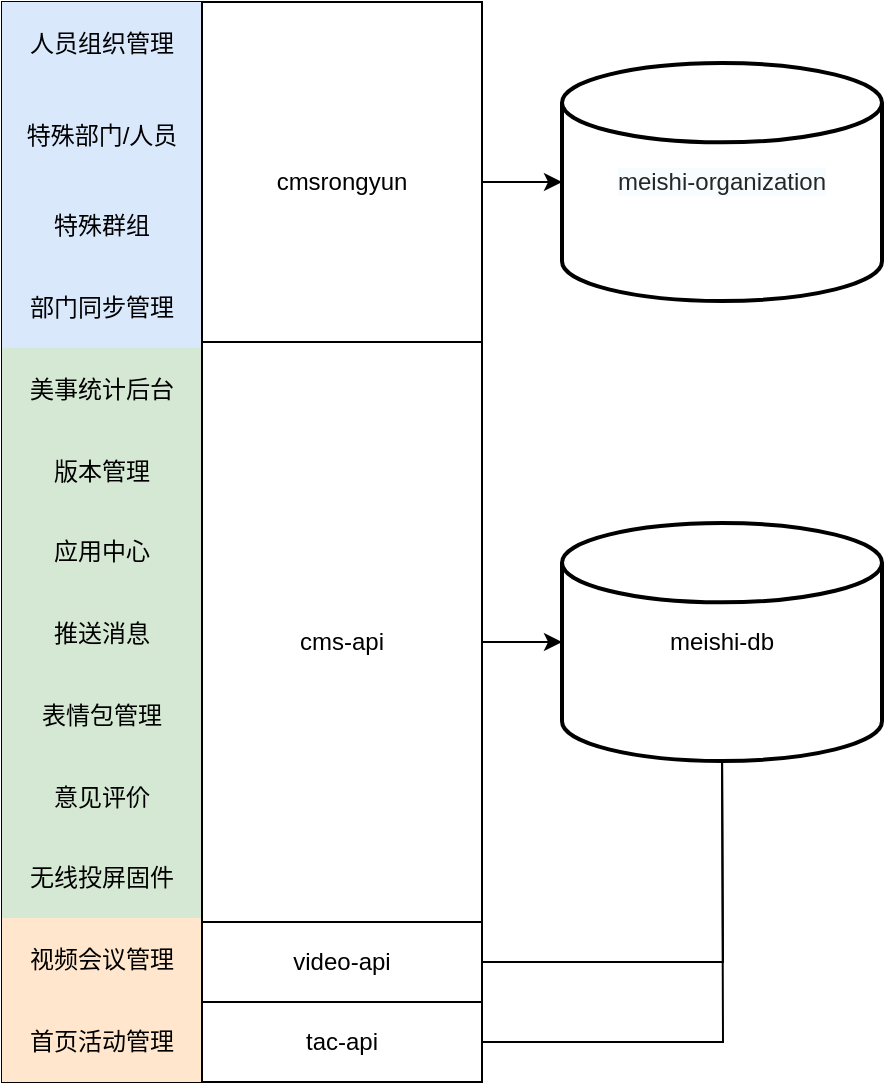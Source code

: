 <mxfile version="14.1.8" type="github">
  <diagram id="kmbewxWfFErhUaEFidWY" name="第 1 页">
    <mxGraphModel dx="1038" dy="548" grid="1" gridSize="10" guides="1" tooltips="1" connect="1" arrows="1" fold="1" page="1" pageScale="1" pageWidth="827" pageHeight="1169" math="0" shadow="0">
      <root>
        <mxCell id="0" />
        <mxCell id="1" parent="0" />
        <mxCell id="lq-rZMdZzkP-MELuQwHF-2" value="" style="shape=table;html=1;whiteSpace=wrap;startSize=0;container=1;collapsible=0;childLayout=tableLayout;" parent="1" vertex="1">
          <mxGeometry x="110" y="140" width="100" height="540" as="geometry" />
        </mxCell>
        <mxCell id="lq-rZMdZzkP-MELuQwHF-18" style="shape=partialRectangle;html=1;whiteSpace=wrap;collapsible=0;dropTarget=0;pointerEvents=0;fillColor=none;top=0;left=0;bottom=0;right=0;points=[[0,0.5],[1,0.5]];portConstraint=eastwest;" parent="lq-rZMdZzkP-MELuQwHF-2" vertex="1">
          <mxGeometry width="100" height="41" as="geometry" />
        </mxCell>
        <mxCell id="lq-rZMdZzkP-MELuQwHF-19" value="人员组织管理" style="shape=partialRectangle;html=1;whiteSpace=wrap;connectable=0;fillColor=#dae8fc;top=0;left=0;bottom=0;right=0;overflow=hidden;strokeColor=#6c8ebf;" parent="lq-rZMdZzkP-MELuQwHF-18" vertex="1">
          <mxGeometry width="100" height="41" as="geometry" />
        </mxCell>
        <mxCell id="lq-rZMdZzkP-MELuQwHF-7" value="" style="shape=partialRectangle;html=1;whiteSpace=wrap;collapsible=0;dropTarget=0;pointerEvents=0;fillColor=none;top=0;left=0;bottom=0;right=0;points=[[0,0.5],[1,0.5]];portConstraint=eastwest;" parent="lq-rZMdZzkP-MELuQwHF-2" vertex="1">
          <mxGeometry y="41" width="100" height="51" as="geometry" />
        </mxCell>
        <mxCell id="lq-rZMdZzkP-MELuQwHF-8" value="特殊部门/人员" style="shape=partialRectangle;html=1;whiteSpace=wrap;connectable=0;fillColor=#dae8fc;top=0;left=0;bottom=0;right=0;overflow=hidden;strokeColor=#6c8ebf;" parent="lq-rZMdZzkP-MELuQwHF-7" vertex="1">
          <mxGeometry width="100" height="51" as="geometry" />
        </mxCell>
        <mxCell id="lq-rZMdZzkP-MELuQwHF-11" value="" style="shape=partialRectangle;html=1;whiteSpace=wrap;collapsible=0;dropTarget=0;pointerEvents=0;fillColor=none;top=0;left=0;bottom=0;right=0;points=[[0,0.5],[1,0.5]];portConstraint=eastwest;" parent="lq-rZMdZzkP-MELuQwHF-2" vertex="1">
          <mxGeometry y="92" width="100" height="40" as="geometry" />
        </mxCell>
        <mxCell id="lq-rZMdZzkP-MELuQwHF-12" value="特殊群组" style="shape=partialRectangle;html=1;whiteSpace=wrap;connectable=0;fillColor=#dae8fc;top=0;left=0;bottom=0;right=0;overflow=hidden;strokeColor=#6c8ebf;" parent="lq-rZMdZzkP-MELuQwHF-11" vertex="1">
          <mxGeometry width="100" height="40" as="geometry" />
        </mxCell>
        <mxCell id="lq-rZMdZzkP-MELuQwHF-28" style="shape=partialRectangle;html=1;whiteSpace=wrap;collapsible=0;dropTarget=0;pointerEvents=0;fillColor=#dae8fc;top=0;left=0;bottom=0;right=0;points=[[0,0.5],[1,0.5]];portConstraint=eastwest;strokeColor=#6c8ebf;" parent="lq-rZMdZzkP-MELuQwHF-2" vertex="1">
          <mxGeometry y="132" width="100" height="41" as="geometry" />
        </mxCell>
        <mxCell id="lq-rZMdZzkP-MELuQwHF-29" value="部门同步管理" style="shape=partialRectangle;html=1;whiteSpace=wrap;connectable=0;fillColor=none;top=0;left=0;bottom=0;right=0;overflow=hidden;" parent="lq-rZMdZzkP-MELuQwHF-28" vertex="1">
          <mxGeometry width="100" height="41" as="geometry" />
        </mxCell>
        <mxCell id="lq-rZMdZzkP-MELuQwHF-30" style="shape=partialRectangle;html=1;whiteSpace=wrap;collapsible=0;dropTarget=0;pointerEvents=0;fillColor=none;top=0;left=0;bottom=0;right=0;points=[[0,0.5],[1,0.5]];portConstraint=eastwest;" parent="lq-rZMdZzkP-MELuQwHF-2" vertex="1">
          <mxGeometry y="173" width="100" height="41" as="geometry" />
        </mxCell>
        <mxCell id="lq-rZMdZzkP-MELuQwHF-31" value="美事统计后台" style="shape=partialRectangle;html=1;whiteSpace=wrap;connectable=0;top=0;left=0;bottom=0;right=0;overflow=hidden;fillColor=#d5e8d4;strokeColor=#82b366;" parent="lq-rZMdZzkP-MELuQwHF-30" vertex="1">
          <mxGeometry width="100" height="41" as="geometry" />
        </mxCell>
        <mxCell id="lq-rZMdZzkP-MELuQwHF-26" style="shape=partialRectangle;html=1;whiteSpace=wrap;collapsible=0;dropTarget=0;pointerEvents=0;fillColor=none;top=0;left=0;bottom=0;right=0;points=[[0,0.5],[1,0.5]];portConstraint=eastwest;" parent="lq-rZMdZzkP-MELuQwHF-2" vertex="1">
          <mxGeometry y="214" width="100" height="41" as="geometry" />
        </mxCell>
        <mxCell id="lq-rZMdZzkP-MELuQwHF-27" value="版本管理" style="shape=partialRectangle;html=1;whiteSpace=wrap;connectable=0;fillColor=#d5e8d4;top=0;left=0;bottom=0;right=0;overflow=hidden;strokeColor=#82b366;" parent="lq-rZMdZzkP-MELuQwHF-26" vertex="1">
          <mxGeometry width="100" height="41" as="geometry" />
        </mxCell>
        <mxCell id="lq-rZMdZzkP-MELuQwHF-24" style="shape=partialRectangle;html=1;whiteSpace=wrap;collapsible=0;dropTarget=0;pointerEvents=0;fillColor=none;top=0;left=0;bottom=0;right=0;points=[[0,0.5],[1,0.5]];portConstraint=eastwest;" parent="lq-rZMdZzkP-MELuQwHF-2" vertex="1">
          <mxGeometry y="255" width="100" height="40" as="geometry" />
        </mxCell>
        <mxCell id="lq-rZMdZzkP-MELuQwHF-25" value="应用中心" style="shape=partialRectangle;html=1;whiteSpace=wrap;connectable=0;fillColor=#d5e8d4;top=0;left=0;bottom=0;right=0;overflow=hidden;strokeColor=#82b366;" parent="lq-rZMdZzkP-MELuQwHF-24" vertex="1">
          <mxGeometry width="100" height="40" as="geometry" />
        </mxCell>
        <mxCell id="lq-rZMdZzkP-MELuQwHF-22" style="shape=partialRectangle;html=1;whiteSpace=wrap;collapsible=0;dropTarget=0;pointerEvents=0;fillColor=none;top=0;left=0;bottom=0;right=0;points=[[0,0.5],[1,0.5]];portConstraint=eastwest;" parent="lq-rZMdZzkP-MELuQwHF-2" vertex="1">
          <mxGeometry y="295" width="100" height="41" as="geometry" />
        </mxCell>
        <mxCell id="lq-rZMdZzkP-MELuQwHF-23" value="推送消息" style="shape=partialRectangle;html=1;whiteSpace=wrap;connectable=0;fillColor=#d5e8d4;top=0;left=0;bottom=0;right=0;overflow=hidden;strokeColor=#82b366;" parent="lq-rZMdZzkP-MELuQwHF-22" vertex="1">
          <mxGeometry width="100" height="41" as="geometry" />
        </mxCell>
        <mxCell id="lq-rZMdZzkP-MELuQwHF-34" style="shape=partialRectangle;html=1;whiteSpace=wrap;collapsible=0;dropTarget=0;pointerEvents=0;fillColor=none;top=0;left=0;bottom=0;right=0;points=[[0,0.5],[1,0.5]];portConstraint=eastwest;" parent="lq-rZMdZzkP-MELuQwHF-2" vertex="1">
          <mxGeometry y="336" width="100" height="41" as="geometry" />
        </mxCell>
        <mxCell id="lq-rZMdZzkP-MELuQwHF-35" value="表情包管理" style="shape=partialRectangle;html=1;whiteSpace=wrap;connectable=0;fillColor=#d5e8d4;top=0;left=0;bottom=0;right=0;overflow=hidden;strokeColor=#82b366;" parent="lq-rZMdZzkP-MELuQwHF-34" vertex="1">
          <mxGeometry width="100" height="41" as="geometry" />
        </mxCell>
        <mxCell id="lq-rZMdZzkP-MELuQwHF-32" style="shape=partialRectangle;html=1;whiteSpace=wrap;collapsible=0;dropTarget=0;pointerEvents=0;fillColor=none;top=0;left=0;bottom=0;right=0;points=[[0,0.5],[1,0.5]];portConstraint=eastwest;" parent="lq-rZMdZzkP-MELuQwHF-2" vertex="1">
          <mxGeometry y="377" width="100" height="41" as="geometry" />
        </mxCell>
        <mxCell id="lq-rZMdZzkP-MELuQwHF-33" value="意见评价" style="shape=partialRectangle;html=1;whiteSpace=wrap;connectable=0;fillColor=#d5e8d4;top=0;left=0;bottom=0;right=0;overflow=hidden;strokeColor=#82b366;" parent="lq-rZMdZzkP-MELuQwHF-32" vertex="1">
          <mxGeometry width="100" height="41" as="geometry" />
        </mxCell>
        <mxCell id="lq-rZMdZzkP-MELuQwHF-36" style="shape=partialRectangle;html=1;whiteSpace=wrap;collapsible=0;dropTarget=0;pointerEvents=0;fillColor=none;top=0;left=0;bottom=0;right=0;points=[[0,0.5],[1,0.5]];portConstraint=eastwest;" parent="lq-rZMdZzkP-MELuQwHF-2" vertex="1">
          <mxGeometry y="418" width="100" height="40" as="geometry" />
        </mxCell>
        <mxCell id="lq-rZMdZzkP-MELuQwHF-37" value="无线投屏固件" style="shape=partialRectangle;html=1;whiteSpace=wrap;connectable=0;fillColor=#d5e8d4;top=0;left=0;bottom=0;right=0;overflow=hidden;strokeColor=#82b366;" parent="lq-rZMdZzkP-MELuQwHF-36" vertex="1">
          <mxGeometry width="100" height="40" as="geometry" />
        </mxCell>
        <mxCell id="lq-rZMdZzkP-MELuQwHF-38" style="shape=partialRectangle;html=1;whiteSpace=wrap;collapsible=0;dropTarget=0;pointerEvents=0;fillColor=none;top=0;left=0;bottom=0;right=0;points=[[0,0.5],[1,0.5]];portConstraint=eastwest;" parent="lq-rZMdZzkP-MELuQwHF-2" vertex="1">
          <mxGeometry y="458" width="100" height="41" as="geometry" />
        </mxCell>
        <mxCell id="lq-rZMdZzkP-MELuQwHF-39" value="视频会议管理" style="shape=partialRectangle;html=1;whiteSpace=wrap;connectable=0;fillColor=#ffe6cc;top=0;left=0;bottom=0;right=0;overflow=hidden;strokeColor=#d79b00;" parent="lq-rZMdZzkP-MELuQwHF-38" vertex="1">
          <mxGeometry width="100" height="41" as="geometry" />
        </mxCell>
        <mxCell id="lq-rZMdZzkP-MELuQwHF-40" style="shape=partialRectangle;html=1;whiteSpace=wrap;collapsible=0;dropTarget=0;pointerEvents=0;fillColor=none;top=0;left=0;bottom=0;right=0;points=[[0,0.5],[1,0.5]];portConstraint=eastwest;" parent="lq-rZMdZzkP-MELuQwHF-2" vertex="1">
          <mxGeometry y="499" width="100" height="41" as="geometry" />
        </mxCell>
        <mxCell id="lq-rZMdZzkP-MELuQwHF-41" value="首页活动管理" style="shape=partialRectangle;html=1;whiteSpace=wrap;connectable=0;fillColor=#ffe6cc;top=0;left=0;bottom=0;right=0;overflow=hidden;strokeColor=#d79b00;" parent="lq-rZMdZzkP-MELuQwHF-40" vertex="1">
          <mxGeometry width="100" height="41" as="geometry" />
        </mxCell>
        <mxCell id="Zx4kyqt7cUMsGUTJRAwY-5" style="edgeStyle=orthogonalEdgeStyle;rounded=0;orthogonalLoop=1;jettySize=auto;html=1;entryX=0;entryY=0.5;entryDx=0;entryDy=0;entryPerimeter=0;" edge="1" parent="1" source="lq-rZMdZzkP-MELuQwHF-44" target="Zx4kyqt7cUMsGUTJRAwY-2">
          <mxGeometry relative="1" as="geometry" />
        </mxCell>
        <mxCell id="lq-rZMdZzkP-MELuQwHF-44" value="cmsrongyun" style="rounded=0;whiteSpace=wrap;html=1;" parent="1" vertex="1">
          <mxGeometry x="210" y="140" width="140" height="180" as="geometry" />
        </mxCell>
        <mxCell id="Zx4kyqt7cUMsGUTJRAwY-6" style="edgeStyle=orthogonalEdgeStyle;rounded=0;orthogonalLoop=1;jettySize=auto;html=1;" edge="1" parent="1" source="lq-rZMdZzkP-MELuQwHF-45" target="Zx4kyqt7cUMsGUTJRAwY-4">
          <mxGeometry relative="1" as="geometry" />
        </mxCell>
        <mxCell id="lq-rZMdZzkP-MELuQwHF-45" value="cms-api" style="rounded=0;whiteSpace=wrap;html=1;" parent="1" vertex="1">
          <mxGeometry x="210" y="310" width="140" height="300" as="geometry" />
        </mxCell>
        <mxCell id="Zx4kyqt7cUMsGUTJRAwY-7" style="edgeStyle=orthogonalEdgeStyle;rounded=0;orthogonalLoop=1;jettySize=auto;html=1;" edge="1" parent="1" source="lq-rZMdZzkP-MELuQwHF-46">
          <mxGeometry relative="1" as="geometry">
            <mxPoint x="470" y="510" as="targetPoint" />
          </mxGeometry>
        </mxCell>
        <mxCell id="lq-rZMdZzkP-MELuQwHF-46" value="video-api" style="rounded=0;whiteSpace=wrap;html=1;" parent="1" vertex="1">
          <mxGeometry x="210" y="600" width="140" height="40" as="geometry" />
        </mxCell>
        <mxCell id="Zx4kyqt7cUMsGUTJRAwY-8" style="edgeStyle=orthogonalEdgeStyle;rounded=0;orthogonalLoop=1;jettySize=auto;html=1;" edge="1" parent="1" source="Zx4kyqt7cUMsGUTJRAwY-1">
          <mxGeometry relative="1" as="geometry">
            <mxPoint x="470" y="510" as="targetPoint" />
          </mxGeometry>
        </mxCell>
        <mxCell id="Zx4kyqt7cUMsGUTJRAwY-1" value="tac-api" style="rounded=0;whiteSpace=wrap;html=1;" vertex="1" parent="1">
          <mxGeometry x="210" y="640" width="140" height="40" as="geometry" />
        </mxCell>
        <mxCell id="Zx4kyqt7cUMsGUTJRAwY-2" value="&lt;span style=&quot;color: rgba(0 , 0 , 0 , 0.85) ; font-family: &amp;#34;helvetica neue for number&amp;#34; , , &amp;#34;blinkmacsystemfont&amp;#34; , &amp;#34;segoe ui&amp;#34; , &amp;#34;roboto&amp;#34; , &amp;#34;pingfang sc&amp;#34; , &amp;#34;hiragino sans gb&amp;#34; , &amp;#34;microsoft yahei&amp;#34; , &amp;#34;helvetica neue&amp;#34; , &amp;#34;helvetica&amp;#34; , &amp;#34;arial&amp;#34; , sans-serif ; text-align: left ; background-color: rgba(230 , 247 , 255 , 0.333)&quot;&gt;meishi-organization&lt;/span&gt;" style="strokeWidth=2;html=1;shape=mxgraph.flowchart.database;whiteSpace=wrap;" vertex="1" parent="1">
          <mxGeometry x="390" y="170.5" width="160" height="119" as="geometry" />
        </mxCell>
        <mxCell id="Zx4kyqt7cUMsGUTJRAwY-4" value="meishi-db" style="strokeWidth=2;html=1;shape=mxgraph.flowchart.database;whiteSpace=wrap;" vertex="1" parent="1">
          <mxGeometry x="390" y="400.5" width="160" height="119" as="geometry" />
        </mxCell>
      </root>
    </mxGraphModel>
  </diagram>
</mxfile>
